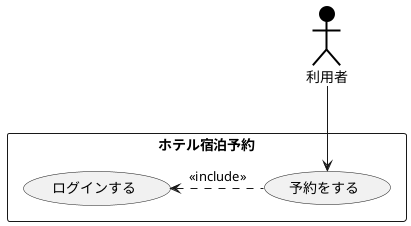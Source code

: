 @startuml ユースケース図
actor 利用者 #000000;line:Black;line.bold;
rectangle ホテル宿泊予約{
usecase ログインする
usecase 予約をする
}
利用者 -->予約をする
ログインする<. 予約をする: << include >>
@enduml